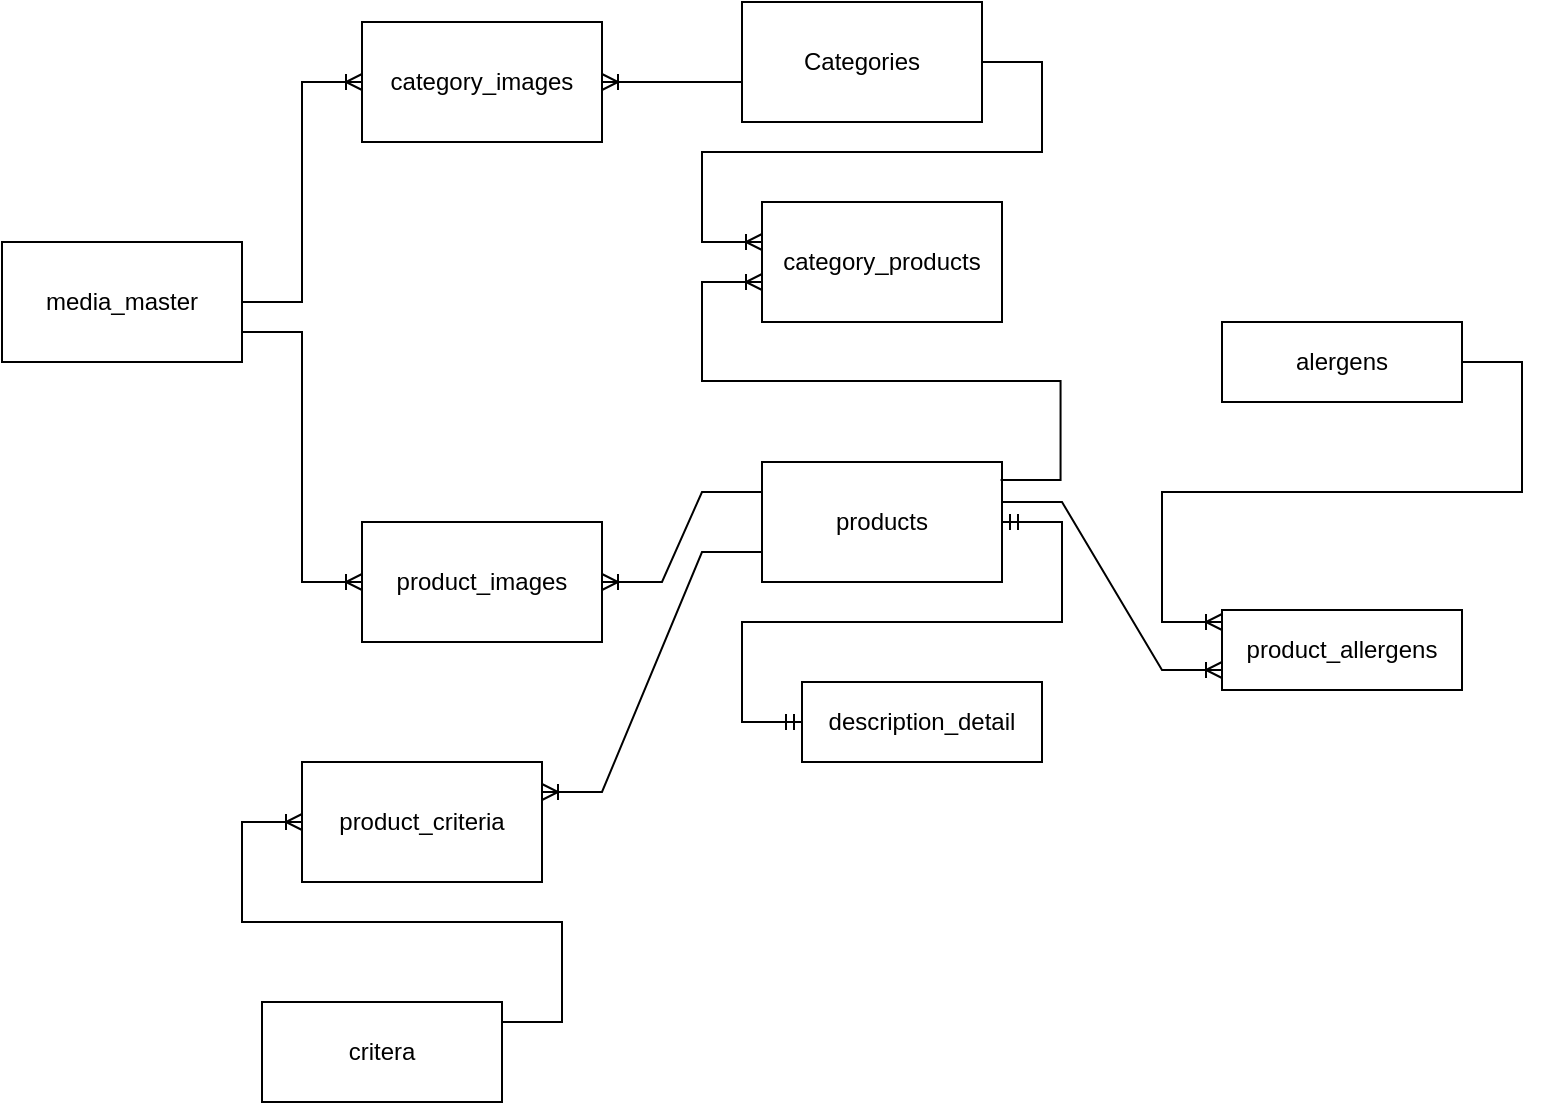 <mxfile version="20.2.3" type="github">
  <diagram id="9CGvMPEiqMINcijdeRet" name="Page-1">
    <mxGraphModel dx="965" dy="621" grid="1" gridSize="10" guides="1" tooltips="1" connect="1" arrows="1" fold="1" page="1" pageScale="1" pageWidth="1169" pageHeight="827" math="0" shadow="0">
      <root>
        <mxCell id="0" />
        <mxCell id="1" parent="0" />
        <mxCell id="U_kcKBBIkAFzQ7EXh_UN-1" value="Categories" style="rounded=0;whiteSpace=wrap;html=1;" vertex="1" parent="1">
          <mxGeometry x="400" y="110" width="120" height="60" as="geometry" />
        </mxCell>
        <mxCell id="U_kcKBBIkAFzQ7EXh_UN-3" value="category_products" style="rounded=0;whiteSpace=wrap;html=1;" vertex="1" parent="1">
          <mxGeometry x="410" y="210" width="120" height="60" as="geometry" />
        </mxCell>
        <mxCell id="U_kcKBBIkAFzQ7EXh_UN-4" value="products" style="rounded=0;whiteSpace=wrap;html=1;" vertex="1" parent="1">
          <mxGeometry x="410" y="340" width="120" height="60" as="geometry" />
        </mxCell>
        <mxCell id="U_kcKBBIkAFzQ7EXh_UN-21" value="" style="edgeStyle=entityRelationEdgeStyle;fontSize=12;html=1;endArrow=ERoneToMany;rounded=0;exitX=1;exitY=0.5;exitDx=0;exitDy=0;" edge="1" parent="1" source="U_kcKBBIkAFzQ7EXh_UN-1">
          <mxGeometry width="100" height="100" relative="1" as="geometry">
            <mxPoint x="510" y="130" as="sourcePoint" />
            <mxPoint x="410" y="230" as="targetPoint" />
          </mxGeometry>
        </mxCell>
        <mxCell id="U_kcKBBIkAFzQ7EXh_UN-24" value="" style="edgeStyle=entityRelationEdgeStyle;fontSize=12;html=1;endArrow=ERoneToMany;rounded=0;exitX=0.994;exitY=0.15;exitDx=0;exitDy=0;exitPerimeter=0;" edge="1" parent="1" source="U_kcKBBIkAFzQ7EXh_UN-4">
          <mxGeometry width="100" height="100" relative="1" as="geometry">
            <mxPoint x="310" y="350" as="sourcePoint" />
            <mxPoint x="410" y="250" as="targetPoint" />
          </mxGeometry>
        </mxCell>
        <mxCell id="U_kcKBBIkAFzQ7EXh_UN-25" value="category_images" style="rounded=0;whiteSpace=wrap;html=1;" vertex="1" parent="1">
          <mxGeometry x="210" y="120" width="120" height="60" as="geometry" />
        </mxCell>
        <mxCell id="U_kcKBBIkAFzQ7EXh_UN-26" value="product_images" style="rounded=0;whiteSpace=wrap;html=1;" vertex="1" parent="1">
          <mxGeometry x="210" y="370" width="120" height="60" as="geometry" />
        </mxCell>
        <mxCell id="U_kcKBBIkAFzQ7EXh_UN-27" value="" style="edgeStyle=entityRelationEdgeStyle;fontSize=12;html=1;endArrow=ERoneToMany;rounded=0;entryX=1;entryY=0.5;entryDx=0;entryDy=0;" edge="1" parent="1" target="U_kcKBBIkAFzQ7EXh_UN-25">
          <mxGeometry width="100" height="100" relative="1" as="geometry">
            <mxPoint x="370" y="150" as="sourcePoint" />
            <mxPoint x="300" y="250" as="targetPoint" />
          </mxGeometry>
        </mxCell>
        <mxCell id="U_kcKBBIkAFzQ7EXh_UN-29" value="" style="edgeStyle=entityRelationEdgeStyle;fontSize=12;html=1;endArrow=ERoneToMany;rounded=0;entryX=1;entryY=0.5;entryDx=0;entryDy=0;exitX=0;exitY=0.25;exitDx=0;exitDy=0;" edge="1" parent="1" source="U_kcKBBIkAFzQ7EXh_UN-4" target="U_kcKBBIkAFzQ7EXh_UN-26">
          <mxGeometry width="100" height="100" relative="1" as="geometry">
            <mxPoint x="400" y="340" as="sourcePoint" />
            <mxPoint x="320" y="370" as="targetPoint" />
          </mxGeometry>
        </mxCell>
        <mxCell id="U_kcKBBIkAFzQ7EXh_UN-32" value="media_master" style="rounded=0;whiteSpace=wrap;html=1;" vertex="1" parent="1">
          <mxGeometry x="30" y="230" width="120" height="60" as="geometry" />
        </mxCell>
        <mxCell id="U_kcKBBIkAFzQ7EXh_UN-33" value="" style="edgeStyle=entityRelationEdgeStyle;fontSize=12;html=1;endArrow=ERoneToMany;rounded=0;exitX=1;exitY=0.5;exitDx=0;exitDy=0;" edge="1" parent="1" source="U_kcKBBIkAFzQ7EXh_UN-32">
          <mxGeometry width="100" height="100" relative="1" as="geometry">
            <mxPoint x="110" y="250" as="sourcePoint" />
            <mxPoint x="210" y="150" as="targetPoint" />
          </mxGeometry>
        </mxCell>
        <mxCell id="U_kcKBBIkAFzQ7EXh_UN-37" value="" style="edgeStyle=entityRelationEdgeStyle;fontSize=12;html=1;endArrow=ERoneToMany;rounded=0;exitX=1;exitY=0.75;exitDx=0;exitDy=0;" edge="1" parent="1" source="U_kcKBBIkAFzQ7EXh_UN-32">
          <mxGeometry width="100" height="100" relative="1" as="geometry">
            <mxPoint x="330" y="320" as="sourcePoint" />
            <mxPoint x="210" y="400" as="targetPoint" />
          </mxGeometry>
        </mxCell>
        <mxCell id="U_kcKBBIkAFzQ7EXh_UN-40" value="critera" style="rounded=0;whiteSpace=wrap;html=1;" vertex="1" parent="1">
          <mxGeometry x="160" y="610" width="120" height="50" as="geometry" />
        </mxCell>
        <mxCell id="U_kcKBBIkAFzQ7EXh_UN-42" value="alergens" style="rounded=0;whiteSpace=wrap;html=1;" vertex="1" parent="1">
          <mxGeometry x="640" y="270" width="120" height="40" as="geometry" />
        </mxCell>
        <mxCell id="U_kcKBBIkAFzQ7EXh_UN-43" value="product_allergens" style="rounded=0;whiteSpace=wrap;html=1;" vertex="1" parent="1">
          <mxGeometry x="640" y="414" width="120" height="40" as="geometry" />
        </mxCell>
        <mxCell id="U_kcKBBIkAFzQ7EXh_UN-44" value="" style="edgeStyle=entityRelationEdgeStyle;fontSize=12;html=1;endArrow=ERoneToMany;rounded=0;entryX=0;entryY=0.75;entryDx=0;entryDy=0;" edge="1" parent="1" target="U_kcKBBIkAFzQ7EXh_UN-43">
          <mxGeometry width="100" height="100" relative="1" as="geometry">
            <mxPoint x="530" y="360" as="sourcePoint" />
            <mxPoint x="640" y="290" as="targetPoint" />
          </mxGeometry>
        </mxCell>
        <mxCell id="U_kcKBBIkAFzQ7EXh_UN-45" value="" style="edgeStyle=entityRelationEdgeStyle;fontSize=12;html=1;endArrow=ERoneToMany;rounded=0;exitX=1;exitY=0.5;exitDx=0;exitDy=0;" edge="1" parent="1" source="U_kcKBBIkAFzQ7EXh_UN-42">
          <mxGeometry width="100" height="100" relative="1" as="geometry">
            <mxPoint x="740" y="320" as="sourcePoint" />
            <mxPoint x="640" y="420" as="targetPoint" />
          </mxGeometry>
        </mxCell>
        <mxCell id="U_kcKBBIkAFzQ7EXh_UN-46" value="description_detail" style="rounded=0;whiteSpace=wrap;html=1;" vertex="1" parent="1">
          <mxGeometry x="430" y="450" width="120" height="40" as="geometry" />
        </mxCell>
        <mxCell id="U_kcKBBIkAFzQ7EXh_UN-47" value="" style="edgeStyle=entityRelationEdgeStyle;fontSize=12;html=1;endArrow=ERmandOne;startArrow=ERmandOne;rounded=0;" edge="1" parent="1">
          <mxGeometry width="100" height="100" relative="1" as="geometry">
            <mxPoint x="530" y="370" as="sourcePoint" />
            <mxPoint x="430" y="470" as="targetPoint" />
          </mxGeometry>
        </mxCell>
        <mxCell id="U_kcKBBIkAFzQ7EXh_UN-48" value="product_criteria" style="rounded=0;whiteSpace=wrap;html=1;" vertex="1" parent="1">
          <mxGeometry x="180" y="490" width="120" height="60" as="geometry" />
        </mxCell>
        <mxCell id="U_kcKBBIkAFzQ7EXh_UN-50" value="" style="edgeStyle=entityRelationEdgeStyle;fontSize=12;html=1;endArrow=ERoneToMany;rounded=0;entryX=1;entryY=0.25;entryDx=0;entryDy=0;exitX=0;exitY=0.75;exitDx=0;exitDy=0;" edge="1" parent="1" source="U_kcKBBIkAFzQ7EXh_UN-4" target="U_kcKBBIkAFzQ7EXh_UN-48">
          <mxGeometry width="100" height="100" relative="1" as="geometry">
            <mxPoint x="420" y="414" as="sourcePoint" />
            <mxPoint x="320" y="514" as="targetPoint" />
          </mxGeometry>
        </mxCell>
        <mxCell id="U_kcKBBIkAFzQ7EXh_UN-52" value="" style="edgeStyle=entityRelationEdgeStyle;fontSize=12;html=1;endArrow=ERoneToMany;rounded=0;" edge="1" parent="1">
          <mxGeometry width="100" height="100" relative="1" as="geometry">
            <mxPoint x="280" y="620" as="sourcePoint" />
            <mxPoint x="180" y="520" as="targetPoint" />
          </mxGeometry>
        </mxCell>
      </root>
    </mxGraphModel>
  </diagram>
</mxfile>
